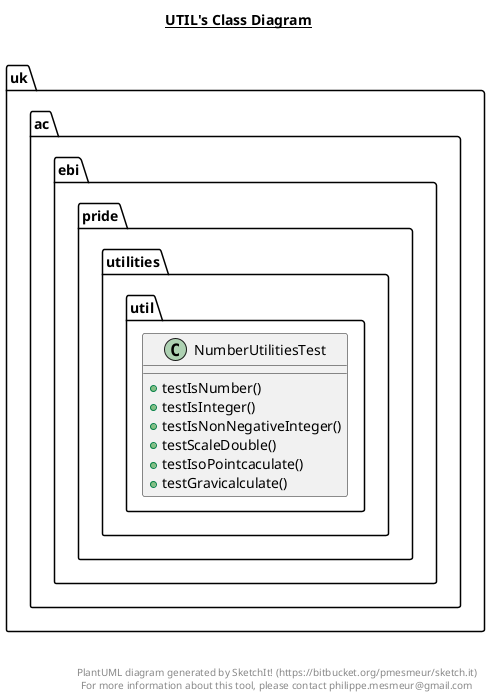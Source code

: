 @startuml

title __UTIL's Class Diagram__\n

  package uk.ac.ebi.pride.utilities.util {
    class NumberUtilitiesTest {
        + testIsNumber()
        + testIsInteger()
        + testIsNonNegativeInteger()
        + testScaleDouble()
        + testIsoPointcaculate()
        + testGravicalculate()
    }
  }
  



right footer


PlantUML diagram generated by SketchIt! (https://bitbucket.org/pmesmeur/sketch.it)
For more information about this tool, please contact philippe.mesmeur@gmail.com
endfooter

@enduml

